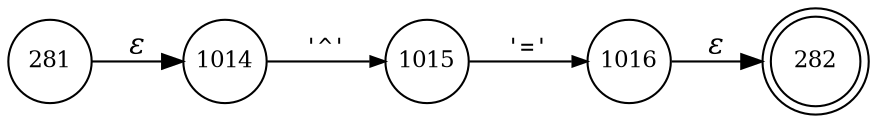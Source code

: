 digraph ATN {
rankdir=LR;
s282[fontsize=11, label="282", shape=doublecircle, fixedsize=true, width=.6];
s1014[fontsize=11,label="1014", shape=circle, fixedsize=true, width=.55, peripheries=1];
s1015[fontsize=11,label="1015", shape=circle, fixedsize=true, width=.55, peripheries=1];
s1016[fontsize=11,label="1016", shape=circle, fixedsize=true, width=.55, peripheries=1];
s281[fontsize=11,label="281", shape=circle, fixedsize=true, width=.55, peripheries=1];
s281 -> s1014 [fontname="Times-Italic", label="&epsilon;"];
s1014 -> s1015 [fontsize=11, fontname="Courier", arrowsize=.7, label = "'^'", arrowhead = normal];
s1015 -> s1016 [fontsize=11, fontname="Courier", arrowsize=.7, label = "'='", arrowhead = normal];
s1016 -> s282 [fontname="Times-Italic", label="&epsilon;"];
}
